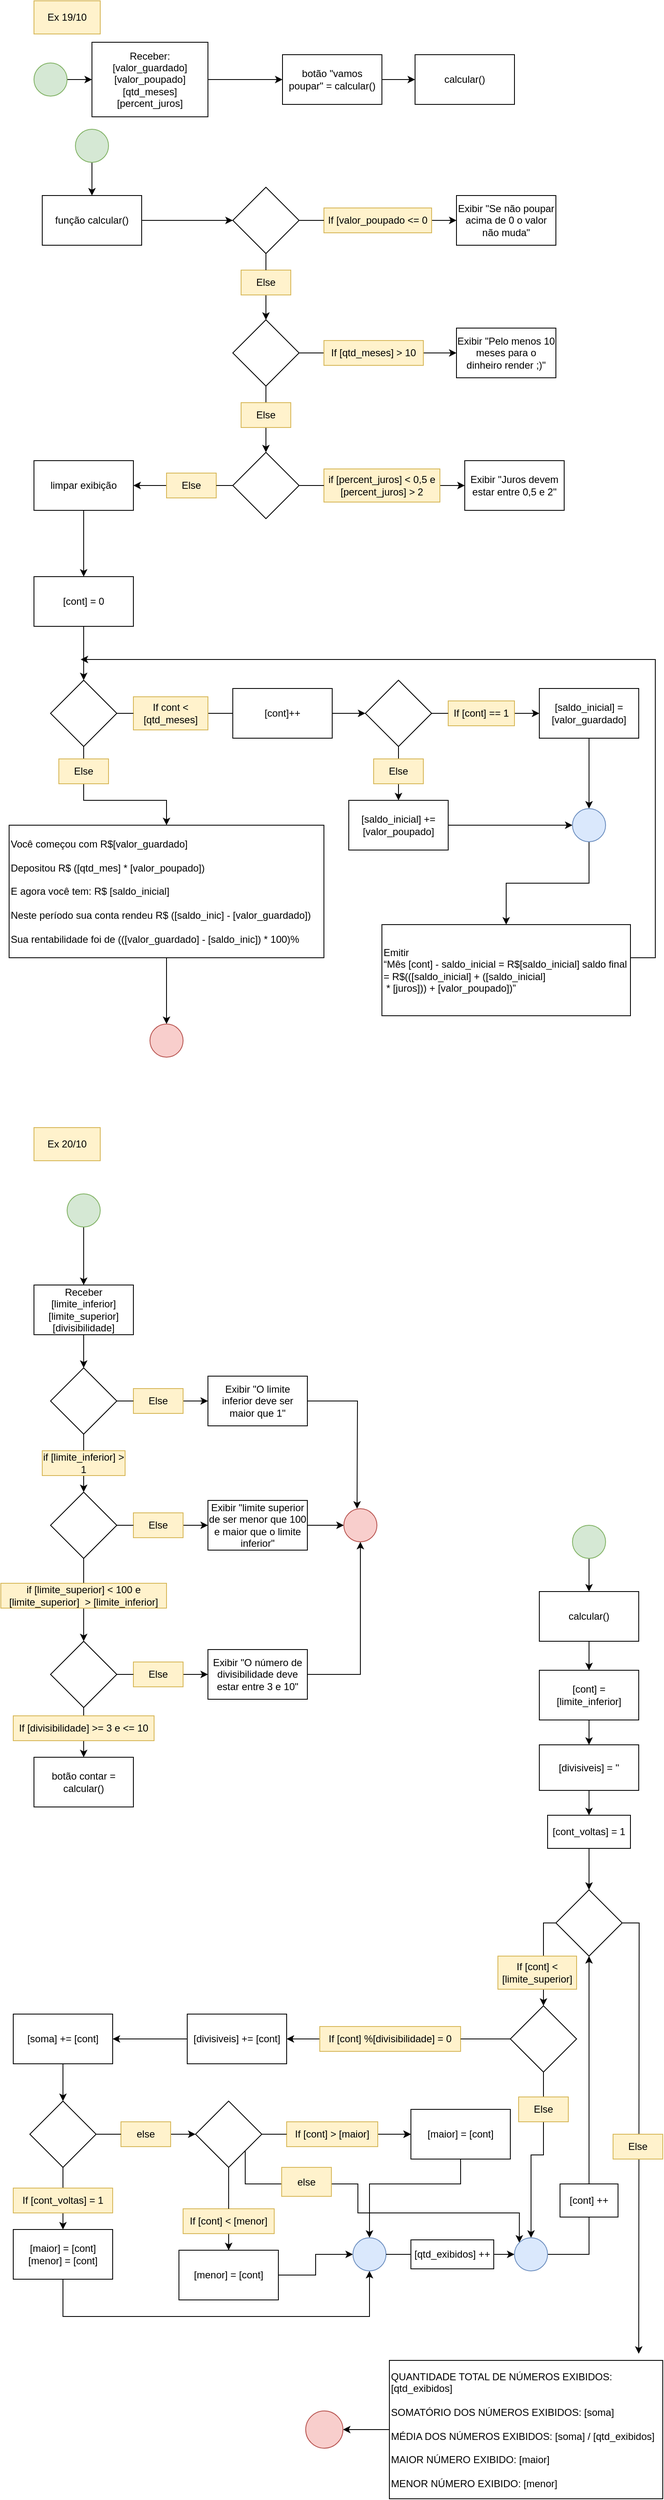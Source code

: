 <mxfile version="20.5.1" type="github">
  <diagram id="8QijscK_PRPNhOK7DP-N" name="Página-1">
    <mxGraphModel dx="1060" dy="666" grid="1" gridSize="10" guides="1" tooltips="1" connect="1" arrows="1" fold="1" page="1" pageScale="1" pageWidth="827" pageHeight="1169" math="0" shadow="0">
      <root>
        <mxCell id="0" />
        <mxCell id="1" parent="0" />
        <mxCell id="HTmrhJUxczRqYsQc9MUX-3" value="" style="edgeStyle=orthogonalEdgeStyle;rounded=0;orthogonalLoop=1;jettySize=auto;html=1;" parent="1" source="HTmrhJUxczRqYsQc9MUX-1" target="HTmrhJUxczRqYsQc9MUX-2" edge="1">
          <mxGeometry relative="1" as="geometry" />
        </mxCell>
        <mxCell id="HTmrhJUxczRqYsQc9MUX-1" value="" style="ellipse;whiteSpace=wrap;html=1;aspect=fixed;fillColor=#d5e8d4;strokeColor=#82b366;" parent="1" vertex="1">
          <mxGeometry x="40" y="115" width="40" height="40" as="geometry" />
        </mxCell>
        <mxCell id="HTmrhJUxczRqYsQc9MUX-5" value="" style="edgeStyle=orthogonalEdgeStyle;rounded=0;orthogonalLoop=1;jettySize=auto;html=1;" parent="1" source="HTmrhJUxczRqYsQc9MUX-2" target="HTmrhJUxczRqYsQc9MUX-4" edge="1">
          <mxGeometry relative="1" as="geometry" />
        </mxCell>
        <mxCell id="HTmrhJUxczRqYsQc9MUX-2" value="Receber:&lt;br&gt;[valor_guardado]&lt;br&gt;[valor_poupado]&lt;br&gt;[qtd_meses]&lt;br&gt;[percent_juros]" style="whiteSpace=wrap;html=1;" parent="1" vertex="1">
          <mxGeometry x="110" y="90" width="140" height="90" as="geometry" />
        </mxCell>
        <mxCell id="HTmrhJUxczRqYsQc9MUX-8" value="" style="edgeStyle=orthogonalEdgeStyle;rounded=0;orthogonalLoop=1;jettySize=auto;html=1;" parent="1" source="HTmrhJUxczRqYsQc9MUX-4" target="HTmrhJUxczRqYsQc9MUX-7" edge="1">
          <mxGeometry relative="1" as="geometry" />
        </mxCell>
        <mxCell id="HTmrhJUxczRqYsQc9MUX-4" value="botão &quot;vamos poupar&quot;&amp;nbsp;= calcular()" style="whiteSpace=wrap;html=1;" parent="1" vertex="1">
          <mxGeometry x="340" y="105" width="120" height="60" as="geometry" />
        </mxCell>
        <mxCell id="HTmrhJUxczRqYsQc9MUX-10" value="" style="edgeStyle=orthogonalEdgeStyle;rounded=0;orthogonalLoop=1;jettySize=auto;html=1;" parent="1" source="HTmrhJUxczRqYsQc9MUX-6" target="HTmrhJUxczRqYsQc9MUX-9" edge="1">
          <mxGeometry relative="1" as="geometry" />
        </mxCell>
        <mxCell id="HTmrhJUxczRqYsQc9MUX-6" value="" style="ellipse;whiteSpace=wrap;html=1;aspect=fixed;fillColor=#d5e8d4;strokeColor=#82b366;" parent="1" vertex="1">
          <mxGeometry x="90" y="195" width="40" height="40" as="geometry" />
        </mxCell>
        <mxCell id="HTmrhJUxczRqYsQc9MUX-7" value="calcular()" style="whiteSpace=wrap;html=1;" parent="1" vertex="1">
          <mxGeometry x="500" y="105" width="120" height="60" as="geometry" />
        </mxCell>
        <mxCell id="Q8Wlt_GMEjFfRLNgF8rm-3" value="" style="edgeStyle=orthogonalEdgeStyle;rounded=0;orthogonalLoop=1;jettySize=auto;html=1;" parent="1" source="HTmrhJUxczRqYsQc9MUX-9" target="Q8Wlt_GMEjFfRLNgF8rm-2" edge="1">
          <mxGeometry relative="1" as="geometry" />
        </mxCell>
        <mxCell id="HTmrhJUxczRqYsQc9MUX-9" value="função calcular()" style="whiteSpace=wrap;html=1;" parent="1" vertex="1">
          <mxGeometry x="50" y="275" width="120" height="60" as="geometry" />
        </mxCell>
        <mxCell id="HTmrhJUxczRqYsQc9MUX-18" value="" style="edgeStyle=orthogonalEdgeStyle;rounded=0;orthogonalLoop=1;jettySize=auto;html=1;" parent="1" source="HTmrhJUxczRqYsQc9MUX-15" target="HTmrhJUxczRqYsQc9MUX-17" edge="1">
          <mxGeometry relative="1" as="geometry" />
        </mxCell>
        <mxCell id="HTmrhJUxczRqYsQc9MUX-15" value="[cont] = 0" style="whiteSpace=wrap;html=1;" parent="1" vertex="1">
          <mxGeometry x="40" y="735" width="120" height="60" as="geometry" />
        </mxCell>
        <mxCell id="HTmrhJUxczRqYsQc9MUX-24" style="edgeStyle=orthogonalEdgeStyle;rounded=0;orthogonalLoop=1;jettySize=auto;html=1;startArrow=none;" parent="1" source="HTmrhJUxczRqYsQc9MUX-21" edge="1">
          <mxGeometry relative="1" as="geometry">
            <mxPoint x="300" y="900" as="targetPoint" />
          </mxGeometry>
        </mxCell>
        <mxCell id="Xc-HVeYc7KhgqyCtwGnb-4" value="" style="edgeStyle=orthogonalEdgeStyle;rounded=0;orthogonalLoop=1;jettySize=auto;html=1;" parent="1" source="HTmrhJUxczRqYsQc9MUX-17" target="Xc-HVeYc7KhgqyCtwGnb-3" edge="1">
          <mxGeometry relative="1" as="geometry">
            <Array as="points">
              <mxPoint x="100" y="1005" />
              <mxPoint x="200" y="1005" />
            </Array>
          </mxGeometry>
        </mxCell>
        <mxCell id="HTmrhJUxczRqYsQc9MUX-17" value="" style="rhombus;whiteSpace=wrap;html=1;" parent="1" vertex="1">
          <mxGeometry x="60" y="860" width="80" height="80" as="geometry" />
        </mxCell>
        <mxCell id="Xc-HVeYc7KhgqyCtwGnb-2" style="edgeStyle=orthogonalEdgeStyle;rounded=0;orthogonalLoop=1;jettySize=auto;html=1;" parent="1" source="HTmrhJUxczRqYsQc9MUX-19" edge="1">
          <mxGeometry relative="1" as="geometry">
            <mxPoint x="96.364" y="835" as="targetPoint" />
            <Array as="points">
              <mxPoint x="790" y="1195" />
              <mxPoint x="790" y="835" />
            </Array>
          </mxGeometry>
        </mxCell>
        <mxCell id="HTmrhJUxczRqYsQc9MUX-19" value="Emitir&lt;br&gt;“Mês [cont] - saldo_inicial = R$[saldo_inicial] saldo final = R$(([saldo_inicial] + ([saldo_inicial]&lt;br&gt;&amp;nbsp;* [juros])) + [valor_poupado])”" style="whiteSpace=wrap;html=1;align=left;" parent="1" vertex="1">
          <mxGeometry x="460" y="1155" width="300" height="110" as="geometry" />
        </mxCell>
        <mxCell id="HTmrhJUxczRqYsQc9MUX-32" style="edgeStyle=orthogonalEdgeStyle;rounded=0;orthogonalLoop=1;jettySize=auto;html=1;entryX=0;entryY=0.5;entryDx=0;entryDy=0;startArrow=none;" parent="1" source="HTmrhJUxczRqYsQc9MUX-30" target="HTmrhJUxczRqYsQc9MUX-31" edge="1">
          <mxGeometry relative="1" as="geometry" />
        </mxCell>
        <mxCell id="HTmrhJUxczRqYsQc9MUX-35" value="" style="edgeStyle=orthogonalEdgeStyle;rounded=0;orthogonalLoop=1;jettySize=auto;html=1;" parent="1" source="HTmrhJUxczRqYsQc9MUX-23" target="HTmrhJUxczRqYsQc9MUX-34" edge="1">
          <mxGeometry relative="1" as="geometry" />
        </mxCell>
        <mxCell id="HTmrhJUxczRqYsQc9MUX-23" value="" style="rhombus;whiteSpace=wrap;html=1;" parent="1" vertex="1">
          <mxGeometry x="440" y="860" width="80" height="80" as="geometry" />
        </mxCell>
        <mxCell id="HTmrhJUxczRqYsQc9MUX-21" value="If cont &amp;lt; [qtd_meses]" style="text;html=1;strokeColor=#d6b656;fillColor=#fff2cc;align=center;verticalAlign=middle;whiteSpace=wrap;rounded=0;" parent="1" vertex="1">
          <mxGeometry x="160" y="880" width="90" height="40" as="geometry" />
        </mxCell>
        <mxCell id="HTmrhJUxczRqYsQc9MUX-25" value="" style="edgeStyle=orthogonalEdgeStyle;rounded=0;orthogonalLoop=1;jettySize=auto;html=1;endArrow=none;" parent="1" source="HTmrhJUxczRqYsQc9MUX-17" target="HTmrhJUxczRqYsQc9MUX-21" edge="1">
          <mxGeometry relative="1" as="geometry">
            <mxPoint x="430" y="900" as="targetPoint" />
            <mxPoint x="140" y="900" as="sourcePoint" />
          </mxGeometry>
        </mxCell>
        <mxCell id="HTmrhJUxczRqYsQc9MUX-28" style="edgeStyle=orthogonalEdgeStyle;rounded=0;orthogonalLoop=1;jettySize=auto;html=1;" parent="1" source="HTmrhJUxczRqYsQc9MUX-26" target="HTmrhJUxczRqYsQc9MUX-23" edge="1">
          <mxGeometry relative="1" as="geometry" />
        </mxCell>
        <mxCell id="HTmrhJUxczRqYsQc9MUX-26" value="[cont]++" style="rounded=0;whiteSpace=wrap;html=1;" parent="1" vertex="1">
          <mxGeometry x="280" y="870" width="120" height="60" as="geometry" />
        </mxCell>
        <mxCell id="HTmrhJUxczRqYsQc9MUX-38" style="edgeStyle=orthogonalEdgeStyle;rounded=0;orthogonalLoop=1;jettySize=auto;html=1;" parent="1" source="HTmrhJUxczRqYsQc9MUX-31" edge="1">
          <mxGeometry relative="1" as="geometry">
            <mxPoint x="710" y="1015" as="targetPoint" />
          </mxGeometry>
        </mxCell>
        <mxCell id="HTmrhJUxczRqYsQc9MUX-31" value="[saldo_inicial] = [valor_guardado]" style="rounded=0;whiteSpace=wrap;html=1;" parent="1" vertex="1">
          <mxGeometry x="650" y="870" width="120" height="60" as="geometry" />
        </mxCell>
        <mxCell id="HTmrhJUxczRqYsQc9MUX-30" value="If [cont] == 1" style="text;html=1;strokeColor=#d6b656;fillColor=#fff2cc;align=center;verticalAlign=middle;whiteSpace=wrap;rounded=0;" parent="1" vertex="1">
          <mxGeometry x="540" y="885" width="80" height="30" as="geometry" />
        </mxCell>
        <mxCell id="HTmrhJUxczRqYsQc9MUX-33" value="" style="edgeStyle=orthogonalEdgeStyle;rounded=0;orthogonalLoop=1;jettySize=auto;html=1;entryX=0;entryY=0.5;entryDx=0;entryDy=0;endArrow=none;" parent="1" source="HTmrhJUxczRqYsQc9MUX-23" target="HTmrhJUxczRqYsQc9MUX-30" edge="1">
          <mxGeometry relative="1" as="geometry">
            <mxPoint x="520" y="900" as="sourcePoint" />
            <mxPoint x="670" y="900" as="targetPoint" />
          </mxGeometry>
        </mxCell>
        <mxCell id="HTmrhJUxczRqYsQc9MUX-37" style="edgeStyle=orthogonalEdgeStyle;rounded=0;orthogonalLoop=1;jettySize=auto;html=1;" parent="1" source="HTmrhJUxczRqYsQc9MUX-34" target="HTmrhJUxczRqYsQc9MUX-39" edge="1">
          <mxGeometry relative="1" as="geometry">
            <mxPoint x="690" y="1035" as="targetPoint" />
          </mxGeometry>
        </mxCell>
        <mxCell id="HTmrhJUxczRqYsQc9MUX-34" value="[saldo_inicial] += [valor_poupado]" style="whiteSpace=wrap;html=1;" parent="1" vertex="1">
          <mxGeometry x="420" y="1005" width="120" height="60" as="geometry" />
        </mxCell>
        <mxCell id="HTmrhJUxczRqYsQc9MUX-36" value="Else" style="text;html=1;strokeColor=#d6b656;fillColor=#fff2cc;align=center;verticalAlign=middle;whiteSpace=wrap;rounded=0;" parent="1" vertex="1">
          <mxGeometry x="450" y="955" width="60" height="30" as="geometry" />
        </mxCell>
        <mxCell id="Xc-HVeYc7KhgqyCtwGnb-1" style="edgeStyle=orthogonalEdgeStyle;rounded=0;orthogonalLoop=1;jettySize=auto;html=1;" parent="1" source="HTmrhJUxczRqYsQc9MUX-39" target="HTmrhJUxczRqYsQc9MUX-19" edge="1">
          <mxGeometry relative="1" as="geometry" />
        </mxCell>
        <mxCell id="HTmrhJUxczRqYsQc9MUX-39" value="" style="ellipse;whiteSpace=wrap;html=1;aspect=fixed;fillColor=#dae8fc;strokeColor=#6c8ebf;" parent="1" vertex="1">
          <mxGeometry x="690" y="1015" width="40" height="40" as="geometry" />
        </mxCell>
        <mxCell id="Xc-HVeYc7KhgqyCtwGnb-7" value="" style="edgeStyle=orthogonalEdgeStyle;rounded=0;orthogonalLoop=1;jettySize=auto;html=1;" parent="1" source="Xc-HVeYc7KhgqyCtwGnb-3" target="Xc-HVeYc7KhgqyCtwGnb-6" edge="1">
          <mxGeometry relative="1" as="geometry" />
        </mxCell>
        <mxCell id="Xc-HVeYc7KhgqyCtwGnb-3" value="Você começou com R$[valor_guardado]&lt;br&gt;&lt;br&gt; Depositou R$ ([qtd_mes] * [valor_poupado])&lt;br&gt;&lt;br&gt; E agora você tem: R$ [saldo_inicial]&lt;br&gt;&lt;br&gt; Neste período sua conta rendeu R$ ([saldo_inic] - [valor_guardado])&lt;br&gt;&lt;br&gt; Sua rentabilidade foi de (([valor_guardado] - [saldo_inic]) * 100)%" style="whiteSpace=wrap;html=1;align=left;" parent="1" vertex="1">
          <mxGeometry x="10" y="1035" width="380" height="160" as="geometry" />
        </mxCell>
        <mxCell id="Xc-HVeYc7KhgqyCtwGnb-5" value="Else" style="text;html=1;strokeColor=#d6b656;fillColor=#fff2cc;align=center;verticalAlign=middle;whiteSpace=wrap;rounded=0;" parent="1" vertex="1">
          <mxGeometry x="70" y="955" width="60" height="30" as="geometry" />
        </mxCell>
        <mxCell id="Xc-HVeYc7KhgqyCtwGnb-6" value="" style="ellipse;whiteSpace=wrap;html=1;align=left;fillColor=#f8cecc;strokeColor=#b85450;" parent="1" vertex="1">
          <mxGeometry x="180" y="1275" width="40" height="40" as="geometry" />
        </mxCell>
        <mxCell id="Xc-HVeYc7KhgqyCtwGnb-11" style="edgeStyle=orthogonalEdgeStyle;rounded=0;orthogonalLoop=1;jettySize=auto;html=1;" parent="1" source="Xc-HVeYc7KhgqyCtwGnb-9" target="HTmrhJUxczRqYsQc9MUX-15" edge="1">
          <mxGeometry relative="1" as="geometry" />
        </mxCell>
        <mxCell id="Xc-HVeYc7KhgqyCtwGnb-9" value="limpar exibição" style="rounded=0;whiteSpace=wrap;html=1;" parent="1" vertex="1">
          <mxGeometry x="40" y="595" width="120" height="60" as="geometry" />
        </mxCell>
        <mxCell id="Q8Wlt_GMEjFfRLNgF8rm-5" value="" style="edgeStyle=orthogonalEdgeStyle;rounded=0;orthogonalLoop=1;jettySize=auto;html=1;startArrow=none;" parent="1" source="Q8Wlt_GMEjFfRLNgF8rm-15" target="Q8Wlt_GMEjFfRLNgF8rm-4" edge="1">
          <mxGeometry relative="1" as="geometry" />
        </mxCell>
        <mxCell id="Q8Wlt_GMEjFfRLNgF8rm-7" value="" style="edgeStyle=orthogonalEdgeStyle;rounded=0;orthogonalLoop=1;jettySize=auto;html=1;startArrow=none;" parent="1" source="Q8Wlt_GMEjFfRLNgF8rm-22" target="Q8Wlt_GMEjFfRLNgF8rm-6" edge="1">
          <mxGeometry relative="1" as="geometry" />
        </mxCell>
        <mxCell id="Q8Wlt_GMEjFfRLNgF8rm-2" value="" style="rhombus;whiteSpace=wrap;html=1;" parent="1" vertex="1">
          <mxGeometry x="280" y="265" width="80" height="80" as="geometry" />
        </mxCell>
        <mxCell id="Q8Wlt_GMEjFfRLNgF8rm-4" value="Exibir &quot;Se não poupar acima de 0 o valor não muda&quot;" style="whiteSpace=wrap;html=1;" parent="1" vertex="1">
          <mxGeometry x="550" y="275" width="120" height="60" as="geometry" />
        </mxCell>
        <mxCell id="Q8Wlt_GMEjFfRLNgF8rm-9" value="" style="edgeStyle=orthogonalEdgeStyle;rounded=0;orthogonalLoop=1;jettySize=auto;html=1;" parent="1" source="Q8Wlt_GMEjFfRLNgF8rm-6" target="Q8Wlt_GMEjFfRLNgF8rm-8" edge="1">
          <mxGeometry relative="1" as="geometry" />
        </mxCell>
        <mxCell id="Q8Wlt_GMEjFfRLNgF8rm-11" value="" style="edgeStyle=orthogonalEdgeStyle;rounded=0;orthogonalLoop=1;jettySize=auto;html=1;" parent="1" source="Q8Wlt_GMEjFfRLNgF8rm-6" target="Q8Wlt_GMEjFfRLNgF8rm-10" edge="1">
          <mxGeometry relative="1" as="geometry" />
        </mxCell>
        <mxCell id="Q8Wlt_GMEjFfRLNgF8rm-6" value="" style="rhombus;whiteSpace=wrap;html=1;" parent="1" vertex="1">
          <mxGeometry x="280" y="425" width="80" height="80" as="geometry" />
        </mxCell>
        <mxCell id="Q8Wlt_GMEjFfRLNgF8rm-8" value="Exibir &quot;Pelo menos 10 meses para o dinheiro render ;)&quot;" style="whiteSpace=wrap;html=1;" parent="1" vertex="1">
          <mxGeometry x="550" y="435" width="120" height="60" as="geometry" />
        </mxCell>
        <mxCell id="Q8Wlt_GMEjFfRLNgF8rm-13" value="" style="edgeStyle=orthogonalEdgeStyle;rounded=0;orthogonalLoop=1;jettySize=auto;html=1;startArrow=none;" parent="1" source="Q8Wlt_GMEjFfRLNgF8rm-18" target="Q8Wlt_GMEjFfRLNgF8rm-12" edge="1">
          <mxGeometry relative="1" as="geometry" />
        </mxCell>
        <mxCell id="Q8Wlt_GMEjFfRLNgF8rm-26" style="edgeStyle=orthogonalEdgeStyle;rounded=0;orthogonalLoop=1;jettySize=auto;html=1;entryX=1;entryY=0.5;entryDx=0;entryDy=0;startArrow=none;" parent="1" source="Q8Wlt_GMEjFfRLNgF8rm-20" target="Xc-HVeYc7KhgqyCtwGnb-9" edge="1">
          <mxGeometry relative="1" as="geometry" />
        </mxCell>
        <mxCell id="Q8Wlt_GMEjFfRLNgF8rm-10" value="" style="rhombus;whiteSpace=wrap;html=1;" parent="1" vertex="1">
          <mxGeometry x="280" y="585" width="80" height="80" as="geometry" />
        </mxCell>
        <mxCell id="Q8Wlt_GMEjFfRLNgF8rm-12" value="Exibir &quot;Juros devem estar entre 0,5 e 2&quot;" style="whiteSpace=wrap;html=1;" parent="1" vertex="1">
          <mxGeometry x="560" y="595" width="120" height="60" as="geometry" />
        </mxCell>
        <mxCell id="Q8Wlt_GMEjFfRLNgF8rm-15" value="If [valor_poupado &amp;lt;= 0" style="text;html=1;strokeColor=#d6b656;fillColor=#fff2cc;align=center;verticalAlign=middle;whiteSpace=wrap;rounded=0;" parent="1" vertex="1">
          <mxGeometry x="390" y="290" width="130" height="30" as="geometry" />
        </mxCell>
        <mxCell id="Q8Wlt_GMEjFfRLNgF8rm-16" value="" style="edgeStyle=orthogonalEdgeStyle;rounded=0;orthogonalLoop=1;jettySize=auto;html=1;endArrow=none;" parent="1" source="Q8Wlt_GMEjFfRLNgF8rm-2" target="Q8Wlt_GMEjFfRLNgF8rm-15" edge="1">
          <mxGeometry relative="1" as="geometry">
            <mxPoint x="360" y="305" as="sourcePoint" />
            <mxPoint x="520" y="305" as="targetPoint" />
          </mxGeometry>
        </mxCell>
        <mxCell id="Q8Wlt_GMEjFfRLNgF8rm-17" value="If [qtd_meses] &amp;gt; 10" style="text;html=1;strokeColor=#d6b656;fillColor=#fff2cc;align=center;verticalAlign=middle;whiteSpace=wrap;rounded=0;" parent="1" vertex="1">
          <mxGeometry x="390" y="450" width="120" height="30" as="geometry" />
        </mxCell>
        <mxCell id="Q8Wlt_GMEjFfRLNgF8rm-18" value="if [percent_juros] &amp;lt; 0,5 e [percent_juros] &amp;gt; 2" style="text;html=1;strokeColor=#d6b656;fillColor=#fff2cc;align=center;verticalAlign=middle;whiteSpace=wrap;rounded=0;" parent="1" vertex="1">
          <mxGeometry x="390" y="605" width="140" height="40" as="geometry" />
        </mxCell>
        <mxCell id="Q8Wlt_GMEjFfRLNgF8rm-19" value="" style="edgeStyle=orthogonalEdgeStyle;rounded=0;orthogonalLoop=1;jettySize=auto;html=1;endArrow=none;" parent="1" source="Q8Wlt_GMEjFfRLNgF8rm-10" target="Q8Wlt_GMEjFfRLNgF8rm-18" edge="1">
          <mxGeometry relative="1" as="geometry">
            <mxPoint x="360" y="625" as="sourcePoint" />
            <mxPoint x="560" y="625" as="targetPoint" />
          </mxGeometry>
        </mxCell>
        <mxCell id="Q8Wlt_GMEjFfRLNgF8rm-21" value="Else" style="text;html=1;strokeColor=#d6b656;fillColor=#fff2cc;align=center;verticalAlign=middle;whiteSpace=wrap;rounded=0;" parent="1" vertex="1">
          <mxGeometry x="290" y="525" width="60" height="30" as="geometry" />
        </mxCell>
        <mxCell id="Q8Wlt_GMEjFfRLNgF8rm-22" value="Else" style="text;html=1;strokeColor=#d6b656;fillColor=#fff2cc;align=center;verticalAlign=middle;whiteSpace=wrap;rounded=0;" parent="1" vertex="1">
          <mxGeometry x="290" y="365" width="60" height="30" as="geometry" />
        </mxCell>
        <mxCell id="Q8Wlt_GMEjFfRLNgF8rm-23" value="" style="edgeStyle=orthogonalEdgeStyle;rounded=0;orthogonalLoop=1;jettySize=auto;html=1;endArrow=none;" parent="1" source="Q8Wlt_GMEjFfRLNgF8rm-2" target="Q8Wlt_GMEjFfRLNgF8rm-22" edge="1">
          <mxGeometry relative="1" as="geometry">
            <mxPoint x="320" y="345" as="sourcePoint" />
            <mxPoint x="320" y="425" as="targetPoint" />
          </mxGeometry>
        </mxCell>
        <mxCell id="Q8Wlt_GMEjFfRLNgF8rm-20" value="Else" style="text;html=1;strokeColor=#d6b656;fillColor=#fff2cc;align=center;verticalAlign=middle;whiteSpace=wrap;rounded=0;" parent="1" vertex="1">
          <mxGeometry x="200" y="610" width="60" height="30" as="geometry" />
        </mxCell>
        <mxCell id="Q8Wlt_GMEjFfRLNgF8rm-27" value="" style="edgeStyle=orthogonalEdgeStyle;rounded=0;orthogonalLoop=1;jettySize=auto;html=1;entryX=1;entryY=0.5;entryDx=0;entryDy=0;endArrow=none;" parent="1" source="Q8Wlt_GMEjFfRLNgF8rm-10" target="Q8Wlt_GMEjFfRLNgF8rm-20" edge="1">
          <mxGeometry relative="1" as="geometry">
            <mxPoint x="340" y="625" as="sourcePoint" />
            <mxPoint x="160" y="625" as="targetPoint" />
          </mxGeometry>
        </mxCell>
        <mxCell id="Q8Wlt_GMEjFfRLNgF8rm-28" value="Ex 19/10" style="text;html=1;strokeColor=#d6b656;fillColor=#fff2cc;align=center;verticalAlign=middle;whiteSpace=wrap;rounded=0;" parent="1" vertex="1">
          <mxGeometry x="40" y="40" width="80" height="40" as="geometry" />
        </mxCell>
        <mxCell id="Q8Wlt_GMEjFfRLNgF8rm-29" value="Ex 20/10" style="text;html=1;strokeColor=#d6b656;fillColor=#fff2cc;align=center;verticalAlign=middle;whiteSpace=wrap;rounded=0;" parent="1" vertex="1">
          <mxGeometry x="40" y="1400" width="80" height="40" as="geometry" />
        </mxCell>
        <mxCell id="Q8Wlt_GMEjFfRLNgF8rm-32" value="" style="edgeStyle=orthogonalEdgeStyle;rounded=0;orthogonalLoop=1;jettySize=auto;html=1;" parent="1" source="Q8Wlt_GMEjFfRLNgF8rm-30" target="Q8Wlt_GMEjFfRLNgF8rm-31" edge="1">
          <mxGeometry relative="1" as="geometry" />
        </mxCell>
        <mxCell id="Q8Wlt_GMEjFfRLNgF8rm-30" value="" style="ellipse;whiteSpace=wrap;html=1;aspect=fixed;fillColor=#d5e8d4;strokeColor=#82b366;" parent="1" vertex="1">
          <mxGeometry x="80" y="1480" width="40" height="40" as="geometry" />
        </mxCell>
        <mxCell id="Q8Wlt_GMEjFfRLNgF8rm-35" value="" style="edgeStyle=orthogonalEdgeStyle;rounded=0;orthogonalLoop=1;jettySize=auto;html=1;" parent="1" source="Q8Wlt_GMEjFfRLNgF8rm-31" target="Q8Wlt_GMEjFfRLNgF8rm-34" edge="1">
          <mxGeometry relative="1" as="geometry" />
        </mxCell>
        <mxCell id="Q8Wlt_GMEjFfRLNgF8rm-31" value="Receber&lt;br&gt;[limite_inferior]&lt;br&gt;[limite_superior]&lt;br&gt;[divisibilidade]" style="whiteSpace=wrap;html=1;" parent="1" vertex="1">
          <mxGeometry x="40" y="1590" width="120" height="60" as="geometry" />
        </mxCell>
        <mxCell id="Q8Wlt_GMEjFfRLNgF8rm-43" value="" style="edgeStyle=orthogonalEdgeStyle;rounded=0;orthogonalLoop=1;jettySize=auto;html=1;" parent="1" source="Q8Wlt_GMEjFfRLNgF8rm-34" target="Q8Wlt_GMEjFfRLNgF8rm-42" edge="1">
          <mxGeometry relative="1" as="geometry" />
        </mxCell>
        <mxCell id="Q8Wlt_GMEjFfRLNgF8rm-58" value="" style="edgeStyle=orthogonalEdgeStyle;rounded=0;orthogonalLoop=1;jettySize=auto;html=1;startArrow=none;" parent="1" source="Q8Wlt_GMEjFfRLNgF8rm-59" target="Q8Wlt_GMEjFfRLNgF8rm-57" edge="1">
          <mxGeometry relative="1" as="geometry" />
        </mxCell>
        <mxCell id="Q8Wlt_GMEjFfRLNgF8rm-34" value="" style="rhombus;whiteSpace=wrap;html=1;" parent="1" vertex="1">
          <mxGeometry x="60" y="1690" width="80" height="80" as="geometry" />
        </mxCell>
        <mxCell id="Q8Wlt_GMEjFfRLNgF8rm-47" value="" style="edgeStyle=orthogonalEdgeStyle;rounded=0;orthogonalLoop=1;jettySize=auto;html=1;" parent="1" source="Q8Wlt_GMEjFfRLNgF8rm-42" target="Q8Wlt_GMEjFfRLNgF8rm-46" edge="1">
          <mxGeometry relative="1" as="geometry" />
        </mxCell>
        <mxCell id="Q8Wlt_GMEjFfRLNgF8rm-63" value="" style="edgeStyle=orthogonalEdgeStyle;rounded=0;orthogonalLoop=1;jettySize=auto;html=1;startArrow=none;" parent="1" source="Q8Wlt_GMEjFfRLNgF8rm-67" target="Q8Wlt_GMEjFfRLNgF8rm-62" edge="1">
          <mxGeometry relative="1" as="geometry" />
        </mxCell>
        <mxCell id="Q8Wlt_GMEjFfRLNgF8rm-42" value="" style="rhombus;whiteSpace=wrap;html=1;" parent="1" vertex="1">
          <mxGeometry x="60" y="1840" width="80" height="80" as="geometry" />
        </mxCell>
        <mxCell id="Q8Wlt_GMEjFfRLNgF8rm-51" value="" style="edgeStyle=orthogonalEdgeStyle;rounded=0;orthogonalLoop=1;jettySize=auto;html=1;" parent="1" source="Q8Wlt_GMEjFfRLNgF8rm-46" target="Q8Wlt_GMEjFfRLNgF8rm-50" edge="1">
          <mxGeometry relative="1" as="geometry" />
        </mxCell>
        <mxCell id="Q8Wlt_GMEjFfRLNgF8rm-65" value="" style="edgeStyle=orthogonalEdgeStyle;rounded=0;orthogonalLoop=1;jettySize=auto;html=1;startArrow=none;" parent="1" source="Q8Wlt_GMEjFfRLNgF8rm-69" target="Q8Wlt_GMEjFfRLNgF8rm-64" edge="1">
          <mxGeometry relative="1" as="geometry" />
        </mxCell>
        <mxCell id="Q8Wlt_GMEjFfRLNgF8rm-46" value="" style="rhombus;whiteSpace=wrap;html=1;" parent="1" vertex="1">
          <mxGeometry x="60" y="2020" width="80" height="80" as="geometry" />
        </mxCell>
        <mxCell id="Q8Wlt_GMEjFfRLNgF8rm-50" value="botão contar = calcular()" style="whiteSpace=wrap;html=1;" parent="1" vertex="1">
          <mxGeometry x="40" y="2160" width="120" height="60" as="geometry" />
        </mxCell>
        <mxCell id="Q8Wlt_GMEjFfRLNgF8rm-55" value="" style="edgeStyle=orthogonalEdgeStyle;rounded=0;orthogonalLoop=1;jettySize=auto;html=1;" parent="1" source="Q8Wlt_GMEjFfRLNgF8rm-52" target="Q8Wlt_GMEjFfRLNgF8rm-54" edge="1">
          <mxGeometry relative="1" as="geometry" />
        </mxCell>
        <mxCell id="Q8Wlt_GMEjFfRLNgF8rm-52" value="" style="ellipse;whiteSpace=wrap;html=1;aspect=fixed;fillColor=#d5e8d4;strokeColor=#82b366;" parent="1" vertex="1">
          <mxGeometry x="690" y="1880" width="40" height="40" as="geometry" />
        </mxCell>
        <mxCell id="Q8Wlt_GMEjFfRLNgF8rm-79" value="" style="edgeStyle=orthogonalEdgeStyle;rounded=0;orthogonalLoop=1;jettySize=auto;html=1;" parent="1" source="Q8Wlt_GMEjFfRLNgF8rm-54" target="Q8Wlt_GMEjFfRLNgF8rm-78" edge="1">
          <mxGeometry relative="1" as="geometry" />
        </mxCell>
        <mxCell id="Q8Wlt_GMEjFfRLNgF8rm-54" value="calcular()" style="whiteSpace=wrap;html=1;" parent="1" vertex="1">
          <mxGeometry x="650" y="1960" width="120" height="60" as="geometry" />
        </mxCell>
        <mxCell id="Q8Wlt_GMEjFfRLNgF8rm-56" value="if [limite_inferior] &amp;gt; 1" style="text;html=1;strokeColor=#d6b656;fillColor=#fff2cc;align=center;verticalAlign=middle;whiteSpace=wrap;rounded=0;" parent="1" vertex="1">
          <mxGeometry x="50" y="1790" width="100" height="30" as="geometry" />
        </mxCell>
        <mxCell id="Q8Wlt_GMEjFfRLNgF8rm-76" style="edgeStyle=orthogonalEdgeStyle;rounded=0;orthogonalLoop=1;jettySize=auto;html=1;" parent="1" source="Q8Wlt_GMEjFfRLNgF8rm-57" edge="1">
          <mxGeometry relative="1" as="geometry">
            <mxPoint x="430" y="1860" as="targetPoint" />
          </mxGeometry>
        </mxCell>
        <mxCell id="Q8Wlt_GMEjFfRLNgF8rm-57" value="Exibir &quot;O limite inferior deve ser maior que 1&quot;" style="whiteSpace=wrap;html=1;" parent="1" vertex="1">
          <mxGeometry x="250" y="1700" width="120" height="60" as="geometry" />
        </mxCell>
        <mxCell id="Q8Wlt_GMEjFfRLNgF8rm-59" value="Else" style="text;html=1;strokeColor=#d6b656;fillColor=#fff2cc;align=center;verticalAlign=middle;whiteSpace=wrap;rounded=0;" parent="1" vertex="1">
          <mxGeometry x="160" y="1715" width="60" height="30" as="geometry" />
        </mxCell>
        <mxCell id="Q8Wlt_GMEjFfRLNgF8rm-61" value="" style="edgeStyle=orthogonalEdgeStyle;rounded=0;orthogonalLoop=1;jettySize=auto;html=1;endArrow=none;" parent="1" source="Q8Wlt_GMEjFfRLNgF8rm-34" target="Q8Wlt_GMEjFfRLNgF8rm-59" edge="1">
          <mxGeometry relative="1" as="geometry">
            <mxPoint x="140" y="1730" as="sourcePoint" />
            <mxPoint x="250" y="1730" as="targetPoint" />
          </mxGeometry>
        </mxCell>
        <mxCell id="Q8Wlt_GMEjFfRLNgF8rm-75" style="edgeStyle=orthogonalEdgeStyle;rounded=0;orthogonalLoop=1;jettySize=auto;html=1;entryX=0;entryY=0.5;entryDx=0;entryDy=0;" parent="1" source="Q8Wlt_GMEjFfRLNgF8rm-62" target="Q8Wlt_GMEjFfRLNgF8rm-74" edge="1">
          <mxGeometry relative="1" as="geometry" />
        </mxCell>
        <mxCell id="Q8Wlt_GMEjFfRLNgF8rm-62" value="Exibir &quot;limite superior de ser menor que 100 e maior que o limite inferior&quot;" style="whiteSpace=wrap;html=1;" parent="1" vertex="1">
          <mxGeometry x="250" y="1850" width="120" height="60" as="geometry" />
        </mxCell>
        <mxCell id="Q8Wlt_GMEjFfRLNgF8rm-77" style="edgeStyle=orthogonalEdgeStyle;rounded=0;orthogonalLoop=1;jettySize=auto;html=1;entryX=0.5;entryY=1;entryDx=0;entryDy=0;" parent="1" source="Q8Wlt_GMEjFfRLNgF8rm-64" target="Q8Wlt_GMEjFfRLNgF8rm-74" edge="1">
          <mxGeometry relative="1" as="geometry" />
        </mxCell>
        <mxCell id="Q8Wlt_GMEjFfRLNgF8rm-64" value="Exibir &quot;O número de divisibilidade deve estar entre 3 e 10&quot;" style="whiteSpace=wrap;html=1;" parent="1" vertex="1">
          <mxGeometry x="250" y="2030" width="120" height="60" as="geometry" />
        </mxCell>
        <mxCell id="Q8Wlt_GMEjFfRLNgF8rm-67" value="Else" style="text;html=1;strokeColor=#d6b656;fillColor=#fff2cc;align=center;verticalAlign=middle;whiteSpace=wrap;rounded=0;" parent="1" vertex="1">
          <mxGeometry x="160" y="1865" width="60" height="30" as="geometry" />
        </mxCell>
        <mxCell id="Q8Wlt_GMEjFfRLNgF8rm-68" value="" style="edgeStyle=orthogonalEdgeStyle;rounded=0;orthogonalLoop=1;jettySize=auto;html=1;endArrow=none;" parent="1" source="Q8Wlt_GMEjFfRLNgF8rm-42" target="Q8Wlt_GMEjFfRLNgF8rm-67" edge="1">
          <mxGeometry relative="1" as="geometry">
            <mxPoint x="140" y="1880" as="sourcePoint" />
            <mxPoint x="250" y="1880" as="targetPoint" />
          </mxGeometry>
        </mxCell>
        <mxCell id="Q8Wlt_GMEjFfRLNgF8rm-69" value="Else" style="text;html=1;strokeColor=#d6b656;fillColor=#fff2cc;align=center;verticalAlign=middle;whiteSpace=wrap;rounded=0;" parent="1" vertex="1">
          <mxGeometry x="160" y="2045" width="60" height="30" as="geometry" />
        </mxCell>
        <mxCell id="Q8Wlt_GMEjFfRLNgF8rm-70" value="" style="edgeStyle=orthogonalEdgeStyle;rounded=0;orthogonalLoop=1;jettySize=auto;html=1;endArrow=none;" parent="1" source="Q8Wlt_GMEjFfRLNgF8rm-46" target="Q8Wlt_GMEjFfRLNgF8rm-69" edge="1">
          <mxGeometry relative="1" as="geometry">
            <mxPoint x="140" y="2060" as="sourcePoint" />
            <mxPoint x="250" y="2060" as="targetPoint" />
          </mxGeometry>
        </mxCell>
        <mxCell id="Q8Wlt_GMEjFfRLNgF8rm-71" value="if [limite_superior] &amp;lt; 100 e [limite_superior]&amp;nbsp; &amp;gt; [limite_inferior]" style="text;html=1;strokeColor=#d6b656;fillColor=#fff2cc;align=center;verticalAlign=middle;whiteSpace=wrap;rounded=0;" parent="1" vertex="1">
          <mxGeometry y="1950" width="200" height="30" as="geometry" />
        </mxCell>
        <mxCell id="Q8Wlt_GMEjFfRLNgF8rm-73" value="If [divisibilidade] &amp;gt;= 3 e &amp;lt;= 10" style="text;html=1;strokeColor=#d6b656;fillColor=#fff2cc;align=center;verticalAlign=middle;whiteSpace=wrap;rounded=0;" parent="1" vertex="1">
          <mxGeometry x="15" y="2110" width="170" height="30" as="geometry" />
        </mxCell>
        <mxCell id="Q8Wlt_GMEjFfRLNgF8rm-74" value="" style="ellipse;whiteSpace=wrap;html=1;aspect=fixed;fillColor=#f8cecc;strokeColor=#b85450;" parent="1" vertex="1">
          <mxGeometry x="414" y="1860" width="40" height="40" as="geometry" />
        </mxCell>
        <mxCell id="Q8Wlt_GMEjFfRLNgF8rm-90" value="" style="edgeStyle=orthogonalEdgeStyle;rounded=0;orthogonalLoop=1;jettySize=auto;html=1;" parent="1" source="Q8Wlt_GMEjFfRLNgF8rm-78" target="Q8Wlt_GMEjFfRLNgF8rm-89" edge="1">
          <mxGeometry relative="1" as="geometry" />
        </mxCell>
        <mxCell id="Q8Wlt_GMEjFfRLNgF8rm-78" value="[cont] = [limite_inferior]" style="whiteSpace=wrap;html=1;" parent="1" vertex="1">
          <mxGeometry x="650" y="2055" width="120" height="60" as="geometry" />
        </mxCell>
        <mxCell id="Q8Wlt_GMEjFfRLNgF8rm-87" value="" style="edgeStyle=orthogonalEdgeStyle;rounded=0;orthogonalLoop=1;jettySize=auto;html=1;startArrow=none;" parent="1" source="Q8Wlt_GMEjFfRLNgF8rm-92" target="Q8Wlt_GMEjFfRLNgF8rm-86" edge="1">
          <mxGeometry relative="1" as="geometry" />
        </mxCell>
        <mxCell id="Q8Wlt_GMEjFfRLNgF8rm-171" style="edgeStyle=orthogonalEdgeStyle;rounded=0;orthogonalLoop=1;jettySize=auto;html=1;entryX=0.5;entryY=0;entryDx=0;entryDy=0;" parent="1" source="Q8Wlt_GMEjFfRLNgF8rm-82" target="Q8Wlt_GMEjFfRLNgF8rm-170" edge="1">
          <mxGeometry relative="1" as="geometry" />
        </mxCell>
        <mxCell id="Q8Wlt_GMEjFfRLNgF8rm-82" value="" style="rhombus;whiteSpace=wrap;html=1;" parent="1" vertex="1">
          <mxGeometry x="615" y="2460" width="80" height="80" as="geometry" />
        </mxCell>
        <mxCell id="Q8Wlt_GMEjFfRLNgF8rm-103" value="" style="edgeStyle=orthogonalEdgeStyle;rounded=0;orthogonalLoop=1;jettySize=auto;html=1;" parent="1" source="Q8Wlt_GMEjFfRLNgF8rm-86" target="Q8Wlt_GMEjFfRLNgF8rm-102" edge="1">
          <mxGeometry relative="1" as="geometry" />
        </mxCell>
        <mxCell id="Q8Wlt_GMEjFfRLNgF8rm-86" value="[divisiveis] += [cont]" style="whiteSpace=wrap;html=1;" parent="1" vertex="1">
          <mxGeometry x="225" y="2470" width="120" height="60" as="geometry" />
        </mxCell>
        <mxCell id="Q8Wlt_GMEjFfRLNgF8rm-110" value="" style="edgeStyle=orthogonalEdgeStyle;rounded=0;orthogonalLoop=1;jettySize=auto;html=1;" parent="1" source="Q8Wlt_GMEjFfRLNgF8rm-89" target="Q8Wlt_GMEjFfRLNgF8rm-109" edge="1">
          <mxGeometry relative="1" as="geometry" />
        </mxCell>
        <mxCell id="Q8Wlt_GMEjFfRLNgF8rm-89" value="[divisiveis] = &#39;&#39;" style="whiteSpace=wrap;html=1;" parent="1" vertex="1">
          <mxGeometry x="650" y="2145" width="120" height="55" as="geometry" />
        </mxCell>
        <mxCell id="Q8Wlt_GMEjFfRLNgF8rm-92" value="If [cont] %[divisibilidade] = 0" style="text;html=1;strokeColor=#d6b656;fillColor=#fff2cc;align=center;verticalAlign=middle;whiteSpace=wrap;rounded=0;" parent="1" vertex="1">
          <mxGeometry x="385" y="2485" width="170" height="30" as="geometry" />
        </mxCell>
        <mxCell id="Q8Wlt_GMEjFfRLNgF8rm-94" value="" style="edgeStyle=orthogonalEdgeStyle;rounded=0;orthogonalLoop=1;jettySize=auto;html=1;endArrow=none;" parent="1" source="Q8Wlt_GMEjFfRLNgF8rm-82" target="Q8Wlt_GMEjFfRLNgF8rm-92" edge="1">
          <mxGeometry relative="1" as="geometry">
            <mxPoint x="615" y="2500" as="sourcePoint" />
            <mxPoint x="355" y="2500" as="targetPoint" />
          </mxGeometry>
        </mxCell>
        <mxCell id="Q8Wlt_GMEjFfRLNgF8rm-105" value="" style="edgeStyle=orthogonalEdgeStyle;rounded=0;orthogonalLoop=1;jettySize=auto;html=1;" parent="1" source="Q8Wlt_GMEjFfRLNgF8rm-102" target="Q8Wlt_GMEjFfRLNgF8rm-104" edge="1">
          <mxGeometry relative="1" as="geometry" />
        </mxCell>
        <mxCell id="Q8Wlt_GMEjFfRLNgF8rm-102" value="[soma] += [cont]" style="whiteSpace=wrap;html=1;" parent="1" vertex="1">
          <mxGeometry x="15" y="2470" width="120" height="60" as="geometry" />
        </mxCell>
        <mxCell id="Q8Wlt_GMEjFfRLNgF8rm-113" style="edgeStyle=orthogonalEdgeStyle;rounded=0;orthogonalLoop=1;jettySize=auto;html=1;exitX=0.5;exitY=1;exitDx=0;exitDy=0;entryX=0.5;entryY=0;entryDx=0;entryDy=0;" parent="1" source="Q8Wlt_GMEjFfRLNgF8rm-104" target="Q8Wlt_GMEjFfRLNgF8rm-106" edge="1">
          <mxGeometry relative="1" as="geometry" />
        </mxCell>
        <mxCell id="Q8Wlt_GMEjFfRLNgF8rm-118" value="" style="edgeStyle=orthogonalEdgeStyle;rounded=0;orthogonalLoop=1;jettySize=auto;html=1;entryX=0;entryY=0.5;entryDx=0;entryDy=0;startArrow=none;" parent="1" source="Q8Wlt_GMEjFfRLNgF8rm-120" target="Q8Wlt_GMEjFfRLNgF8rm-119" edge="1">
          <mxGeometry relative="1" as="geometry">
            <mxPoint x="175" y="2615" as="targetPoint" />
          </mxGeometry>
        </mxCell>
        <mxCell id="Q8Wlt_GMEjFfRLNgF8rm-104" value="" style="rhombus;whiteSpace=wrap;html=1;" parent="1" vertex="1">
          <mxGeometry x="35" y="2575" width="80" height="80" as="geometry" />
        </mxCell>
        <mxCell id="Q8Wlt_GMEjFfRLNgF8rm-138" style="edgeStyle=orthogonalEdgeStyle;rounded=0;orthogonalLoop=1;jettySize=auto;html=1;entryX=0.5;entryY=1;entryDx=0;entryDy=0;" parent="1" source="Q8Wlt_GMEjFfRLNgF8rm-106" target="Q8Wlt_GMEjFfRLNgF8rm-134" edge="1">
          <mxGeometry relative="1" as="geometry">
            <Array as="points">
              <mxPoint x="75" y="2835" />
              <mxPoint x="445" y="2835" />
            </Array>
          </mxGeometry>
        </mxCell>
        <mxCell id="Q8Wlt_GMEjFfRLNgF8rm-106" value="[maior] = [cont]&lt;br&gt;[menor] = [cont]" style="whiteSpace=wrap;html=1;" parent="1" vertex="1">
          <mxGeometry x="15" y="2730" width="120" height="60" as="geometry" />
        </mxCell>
        <mxCell id="Q8Wlt_GMEjFfRLNgF8rm-162" value="" style="edgeStyle=orthogonalEdgeStyle;rounded=0;orthogonalLoop=1;jettySize=auto;html=1;" parent="1" source="Q8Wlt_GMEjFfRLNgF8rm-109" target="Q8Wlt_GMEjFfRLNgF8rm-161" edge="1">
          <mxGeometry relative="1" as="geometry" />
        </mxCell>
        <mxCell id="Q8Wlt_GMEjFfRLNgF8rm-109" value="[cont_voltas] = 1" style="whiteSpace=wrap;html=1;" parent="1" vertex="1">
          <mxGeometry x="660" y="2230" width="100" height="40" as="geometry" />
        </mxCell>
        <mxCell id="Q8Wlt_GMEjFfRLNgF8rm-108" value="If [cont_voltas] = 1" style="text;html=1;strokeColor=#d6b656;fillColor=#fff2cc;align=center;verticalAlign=middle;whiteSpace=wrap;rounded=0;" parent="1" vertex="1">
          <mxGeometry x="15" y="2680" width="120" height="30" as="geometry" />
        </mxCell>
        <mxCell id="Q8Wlt_GMEjFfRLNgF8rm-123" value="" style="edgeStyle=orthogonalEdgeStyle;rounded=0;orthogonalLoop=1;jettySize=auto;html=1;startArrow=none;" parent="1" source="Q8Wlt_GMEjFfRLNgF8rm-126" target="Q8Wlt_GMEjFfRLNgF8rm-122" edge="1">
          <mxGeometry relative="1" as="geometry" />
        </mxCell>
        <mxCell id="Q8Wlt_GMEjFfRLNgF8rm-125" value="" style="edgeStyle=orthogonalEdgeStyle;rounded=0;orthogonalLoop=1;jettySize=auto;html=1;startArrow=none;" parent="1" source="Q8Wlt_GMEjFfRLNgF8rm-132" target="Q8Wlt_GMEjFfRLNgF8rm-124" edge="1">
          <mxGeometry relative="1" as="geometry" />
        </mxCell>
        <mxCell id="Q8Wlt_GMEjFfRLNgF8rm-153" style="edgeStyle=orthogonalEdgeStyle;rounded=0;orthogonalLoop=1;jettySize=auto;html=1;exitX=1;exitY=1;exitDx=0;exitDy=0;entryX=0;entryY=0;entryDx=0;entryDy=0;" parent="1" source="Q8Wlt_GMEjFfRLNgF8rm-119" target="Q8Wlt_GMEjFfRLNgF8rm-170" edge="1">
          <mxGeometry relative="1" as="geometry">
            <Array as="points">
              <mxPoint x="295" y="2675" />
              <mxPoint x="431" y="2675" />
              <mxPoint x="431" y="2710" />
              <mxPoint x="626" y="2710" />
            </Array>
          </mxGeometry>
        </mxCell>
        <mxCell id="Q8Wlt_GMEjFfRLNgF8rm-119" value="" style="rhombus;whiteSpace=wrap;html=1;" parent="1" vertex="1">
          <mxGeometry x="235" y="2575" width="80" height="80" as="geometry" />
        </mxCell>
        <mxCell id="Q8Wlt_GMEjFfRLNgF8rm-120" value="else" style="text;html=1;strokeColor=#d6b656;fillColor=#fff2cc;align=center;verticalAlign=middle;whiteSpace=wrap;rounded=0;" parent="1" vertex="1">
          <mxGeometry x="145" y="2600" width="60" height="30" as="geometry" />
        </mxCell>
        <mxCell id="Q8Wlt_GMEjFfRLNgF8rm-121" value="" style="edgeStyle=orthogonalEdgeStyle;rounded=0;orthogonalLoop=1;jettySize=auto;html=1;entryX=0;entryY=0.5;entryDx=0;entryDy=0;endArrow=none;" parent="1" source="Q8Wlt_GMEjFfRLNgF8rm-104" target="Q8Wlt_GMEjFfRLNgF8rm-120" edge="1">
          <mxGeometry relative="1" as="geometry">
            <mxPoint x="115" y="2615" as="sourcePoint" />
            <mxPoint x="260" y="2615" as="targetPoint" />
          </mxGeometry>
        </mxCell>
        <mxCell id="Q8Wlt_GMEjFfRLNgF8rm-140" style="edgeStyle=orthogonalEdgeStyle;rounded=0;orthogonalLoop=1;jettySize=auto;html=1;entryX=0.5;entryY=0;entryDx=0;entryDy=0;" parent="1" source="Q8Wlt_GMEjFfRLNgF8rm-122" target="Q8Wlt_GMEjFfRLNgF8rm-134" edge="1">
          <mxGeometry relative="1" as="geometry">
            <Array as="points">
              <mxPoint x="555" y="2675" />
              <mxPoint x="445" y="2675" />
            </Array>
          </mxGeometry>
        </mxCell>
        <mxCell id="Q8Wlt_GMEjFfRLNgF8rm-122" value="[maior] = [cont]" style="whiteSpace=wrap;html=1;" parent="1" vertex="1">
          <mxGeometry x="495" y="2585" width="120" height="60" as="geometry" />
        </mxCell>
        <mxCell id="Q8Wlt_GMEjFfRLNgF8rm-139" style="edgeStyle=orthogonalEdgeStyle;rounded=0;orthogonalLoop=1;jettySize=auto;html=1;entryX=0;entryY=0.5;entryDx=0;entryDy=0;" parent="1" source="Q8Wlt_GMEjFfRLNgF8rm-124" target="Q8Wlt_GMEjFfRLNgF8rm-134" edge="1">
          <mxGeometry relative="1" as="geometry" />
        </mxCell>
        <mxCell id="Q8Wlt_GMEjFfRLNgF8rm-124" value="[menor] = [cont]" style="whiteSpace=wrap;html=1;" parent="1" vertex="1">
          <mxGeometry x="215" y="2755" width="120" height="60" as="geometry" />
        </mxCell>
        <mxCell id="Q8Wlt_GMEjFfRLNgF8rm-141" value="" style="edgeStyle=orthogonalEdgeStyle;rounded=0;orthogonalLoop=1;jettySize=auto;html=1;" parent="1" source="Q8Wlt_GMEjFfRLNgF8rm-126" target="Q8Wlt_GMEjFfRLNgF8rm-122" edge="1">
          <mxGeometry relative="1" as="geometry" />
        </mxCell>
        <mxCell id="Q8Wlt_GMEjFfRLNgF8rm-126" value="If [cont] &amp;gt; [maior]" style="text;html=1;strokeColor=#d6b656;fillColor=#fff2cc;align=center;verticalAlign=middle;whiteSpace=wrap;rounded=0;" parent="1" vertex="1">
          <mxGeometry x="345" y="2600" width="110" height="30" as="geometry" />
        </mxCell>
        <mxCell id="Q8Wlt_GMEjFfRLNgF8rm-131" value="" style="edgeStyle=orthogonalEdgeStyle;rounded=0;orthogonalLoop=1;jettySize=auto;html=1;endArrow=none;" parent="1" source="Q8Wlt_GMEjFfRLNgF8rm-119" target="Q8Wlt_GMEjFfRLNgF8rm-126" edge="1">
          <mxGeometry relative="1" as="geometry">
            <mxPoint x="315" y="2615" as="sourcePoint" />
            <mxPoint x="495" y="2615" as="targetPoint" />
          </mxGeometry>
        </mxCell>
        <mxCell id="Q8Wlt_GMEjFfRLNgF8rm-132" value="If [cont] &amp;lt; [menor]" style="text;html=1;strokeColor=#d6b656;fillColor=#fff2cc;align=center;verticalAlign=middle;whiteSpace=wrap;rounded=0;" parent="1" vertex="1">
          <mxGeometry x="220" y="2705" width="110" height="30" as="geometry" />
        </mxCell>
        <mxCell id="Q8Wlt_GMEjFfRLNgF8rm-133" value="" style="edgeStyle=orthogonalEdgeStyle;rounded=0;orthogonalLoop=1;jettySize=auto;html=1;endArrow=none;" parent="1" source="Q8Wlt_GMEjFfRLNgF8rm-119" target="Q8Wlt_GMEjFfRLNgF8rm-132" edge="1">
          <mxGeometry relative="1" as="geometry">
            <mxPoint x="275" y="2655" as="sourcePoint" />
            <mxPoint x="275" y="2730" as="targetPoint" />
          </mxGeometry>
        </mxCell>
        <mxCell id="Q8Wlt_GMEjFfRLNgF8rm-168" style="edgeStyle=orthogonalEdgeStyle;rounded=0;orthogonalLoop=1;jettySize=auto;html=1;exitX=1;exitY=0.5;exitDx=0;exitDy=0;startArrow=none;" parent="1" source="Q8Wlt_GMEjFfRLNgF8rm-148" edge="1">
          <mxGeometry relative="1" as="geometry">
            <mxPoint x="620" y="2760" as="targetPoint" />
          </mxGeometry>
        </mxCell>
        <mxCell id="Q8Wlt_GMEjFfRLNgF8rm-134" value="" style="ellipse;whiteSpace=wrap;html=1;aspect=fixed;fillColor=#dae8fc;strokeColor=#6c8ebf;" parent="1" vertex="1">
          <mxGeometry x="425" y="2740" width="40" height="40" as="geometry" />
        </mxCell>
        <mxCell id="Q8Wlt_GMEjFfRLNgF8rm-155" style="edgeStyle=orthogonalEdgeStyle;rounded=0;orthogonalLoop=1;jettySize=auto;html=1;" parent="1" source="Q8Wlt_GMEjFfRLNgF8rm-145" target="Q8Wlt_GMEjFfRLNgF8rm-154" edge="1">
          <mxGeometry relative="1" as="geometry" />
        </mxCell>
        <mxCell id="Q8Wlt_GMEjFfRLNgF8rm-145" value="&lt;div style=&quot;&quot;&gt;QUANTIDADE TOTAL DE NÚMEROS EXIBIDOS: [qtd_exibidos]&lt;/div&gt;&lt;div&gt;&lt;br&gt;&lt;/div&gt;&lt;div&gt;SOMATÓRIO DOS NÚMEROS EXIBIDOS: [soma]&lt;/div&gt;&lt;div&gt;&lt;br&gt;&lt;/div&gt;&lt;div&gt;MÉDIA DOS NÚMEROS EXIBIDOS: [soma] / [qtd_exibidos]&lt;/div&gt;&lt;div&gt;&lt;br&gt;&lt;/div&gt;&lt;div&gt;MAIOR NÚMERO EXIBIDO: [maior]&lt;/div&gt;&lt;div&gt;&lt;br&gt;&lt;/div&gt;&lt;div&gt;MENOR NÚMERO EXIBIDO: [menor]&lt;/div&gt;" style="rounded=0;whiteSpace=wrap;html=1;align=left;" parent="1" vertex="1">
          <mxGeometry x="469" y="2888" width="330" height="167" as="geometry" />
        </mxCell>
        <mxCell id="Q8Wlt_GMEjFfRLNgF8rm-151" value="else" style="text;html=1;strokeColor=#d6b656;fillColor=#fff2cc;align=center;verticalAlign=middle;whiteSpace=wrap;rounded=0;" parent="1" vertex="1">
          <mxGeometry x="339" y="2655" width="60" height="35" as="geometry" />
        </mxCell>
        <mxCell id="Q8Wlt_GMEjFfRLNgF8rm-154" value="" style="ellipse;whiteSpace=wrap;html=1;aspect=fixed;fillColor=#f8cecc;strokeColor=#b85450;" parent="1" vertex="1">
          <mxGeometry x="368" y="2949" width="45" height="45" as="geometry" />
        </mxCell>
        <mxCell id="Q8Wlt_GMEjFfRLNgF8rm-163" style="edgeStyle=orthogonalEdgeStyle;rounded=0;orthogonalLoop=1;jettySize=auto;html=1;entryX=0.5;entryY=0;entryDx=0;entryDy=0;" parent="1" source="Q8Wlt_GMEjFfRLNgF8rm-161" target="Q8Wlt_GMEjFfRLNgF8rm-82" edge="1">
          <mxGeometry relative="1" as="geometry">
            <Array as="points">
              <mxPoint x="655" y="2360" />
            </Array>
          </mxGeometry>
        </mxCell>
        <mxCell id="Q8Wlt_GMEjFfRLNgF8rm-164" style="edgeStyle=orthogonalEdgeStyle;rounded=0;orthogonalLoop=1;jettySize=auto;html=1;" parent="1" source="Q8Wlt_GMEjFfRLNgF8rm-161" edge="1">
          <mxGeometry relative="1" as="geometry">
            <mxPoint x="770" y="2880" as="targetPoint" />
          </mxGeometry>
        </mxCell>
        <mxCell id="Q8Wlt_GMEjFfRLNgF8rm-161" value="" style="rhombus;whiteSpace=wrap;html=1;" parent="1" vertex="1">
          <mxGeometry x="670" y="2320" width="80" height="80" as="geometry" />
        </mxCell>
        <mxCell id="Q8Wlt_GMEjFfRLNgF8rm-157" value="Else" style="text;html=1;strokeColor=#d6b656;fillColor=#fff2cc;align=center;verticalAlign=middle;whiteSpace=wrap;rounded=0;" parent="1" vertex="1">
          <mxGeometry x="739" y="2615" width="60" height="30" as="geometry" />
        </mxCell>
        <mxCell id="Q8Wlt_GMEjFfRLNgF8rm-165" value="If [cont] &amp;lt; [limite_superior]" style="text;html=1;strokeColor=#d6b656;fillColor=#fff2cc;align=center;verticalAlign=middle;whiteSpace=wrap;rounded=0;" parent="1" vertex="1">
          <mxGeometry x="600" y="2400" width="95" height="40" as="geometry" />
        </mxCell>
        <mxCell id="Q8Wlt_GMEjFfRLNgF8rm-148" value="[qtd_exibidos] ++" style="rounded=0;whiteSpace=wrap;html=1;" parent="1" vertex="1">
          <mxGeometry x="495" y="2742.5" width="100" height="35" as="geometry" />
        </mxCell>
        <mxCell id="Q8Wlt_GMEjFfRLNgF8rm-169" value="" style="edgeStyle=orthogonalEdgeStyle;rounded=0;orthogonalLoop=1;jettySize=auto;html=1;exitX=1;exitY=0.5;exitDx=0;exitDy=0;endArrow=none;" parent="1" source="Q8Wlt_GMEjFfRLNgF8rm-134" target="Q8Wlt_GMEjFfRLNgF8rm-148" edge="1">
          <mxGeometry relative="1" as="geometry">
            <mxPoint x="660" y="2760.273" as="targetPoint" />
            <mxPoint x="465" y="2760" as="sourcePoint" />
          </mxGeometry>
        </mxCell>
        <mxCell id="Q8Wlt_GMEjFfRLNgF8rm-172" style="edgeStyle=orthogonalEdgeStyle;rounded=0;orthogonalLoop=1;jettySize=auto;html=1;entryX=0.5;entryY=1;entryDx=0;entryDy=0;" parent="1" source="Q8Wlt_GMEjFfRLNgF8rm-170" target="Q8Wlt_GMEjFfRLNgF8rm-161" edge="1">
          <mxGeometry relative="1" as="geometry">
            <mxPoint x="740" y="2490" as="targetPoint" />
          </mxGeometry>
        </mxCell>
        <mxCell id="Q8Wlt_GMEjFfRLNgF8rm-170" value="" style="ellipse;whiteSpace=wrap;html=1;aspect=fixed;fillColor=#dae8fc;strokeColor=#6c8ebf;" parent="1" vertex="1">
          <mxGeometry x="620" y="2740" width="40" height="40" as="geometry" />
        </mxCell>
        <mxCell id="Q8Wlt_GMEjFfRLNgF8rm-84" value="[cont] ++" style="whiteSpace=wrap;html=1;" parent="1" vertex="1">
          <mxGeometry x="675" y="2675" width="70" height="40" as="geometry" />
        </mxCell>
        <mxCell id="Q8Wlt_GMEjFfRLNgF8rm-173" value="Else" style="text;html=1;strokeColor=#d6b656;fillColor=#fff2cc;align=center;verticalAlign=middle;whiteSpace=wrap;rounded=0;" parent="1" vertex="1">
          <mxGeometry x="625" y="2570" width="60" height="30" as="geometry" />
        </mxCell>
      </root>
    </mxGraphModel>
  </diagram>
</mxfile>
